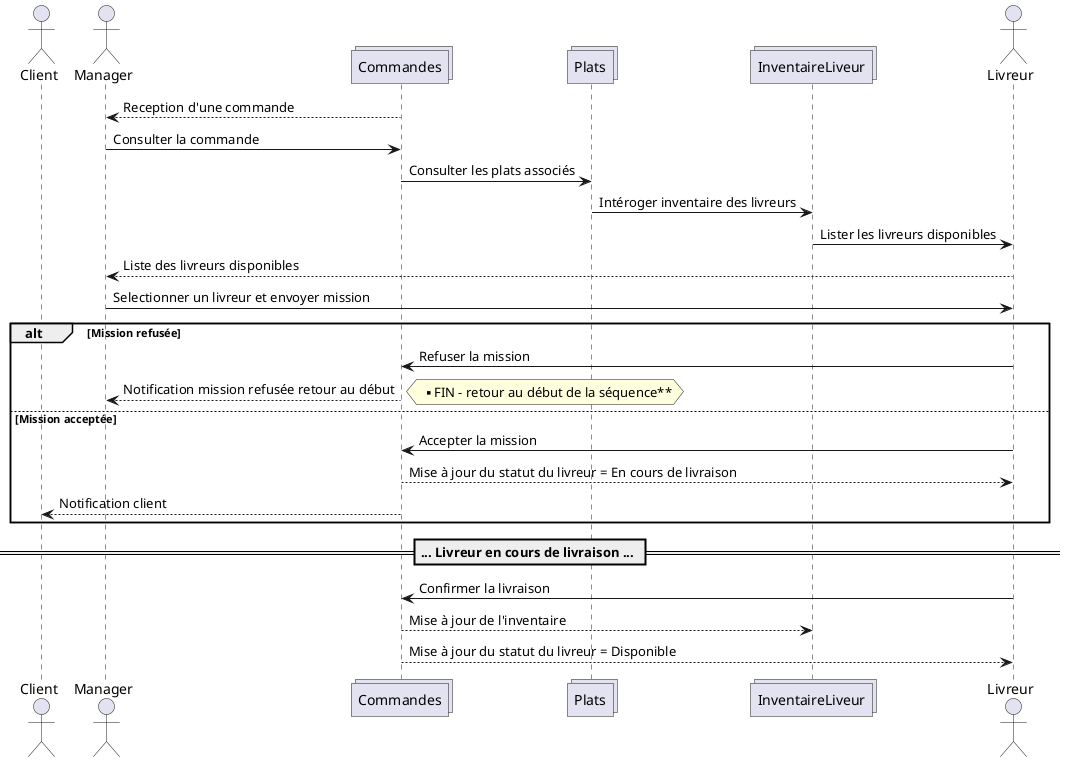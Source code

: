@startuml
actor Client
actor Manager
collections Commandes 
collections Plats 
collections InventaireLiveur
actor Livreur
Commandes --> Manager : Reception d'une commande
Manager -> Commandes : Consulter la commande
Commandes -> Plats : Consulter les plats associés
Plats -> InventaireLiveur : Intéroger inventaire des livreurs
InventaireLiveur -> Livreur : Lister les livreurs disponibles
Livreur --> Manager : Liste des livreurs disponibles
Manager -> Livreur : Selectionner un livreur et envoyer mission
alt Mission refusée
Livreur -> Commandes : Refuser la mission
Commandes --> Manager : Notification mission refusée retour au début
hnote right : ** FIN - retour au début de la séquence**
else Mission acceptée
Livreur -> Commandes : Accepter la mission
Commandes --> Livreur : Mise à jour du statut du livreur = En cours de livraison
Commandes --> Client : Notification client
end
== ... Livreur en cours de livraison ... ==
Livreur -> Commandes : Confirmer la livraison
Commandes --> InventaireLiveur : Mise à jour de l'inventaire
Commandes --> Livreur : Mise à jour du statut du livreur = Disponible

@enduml
